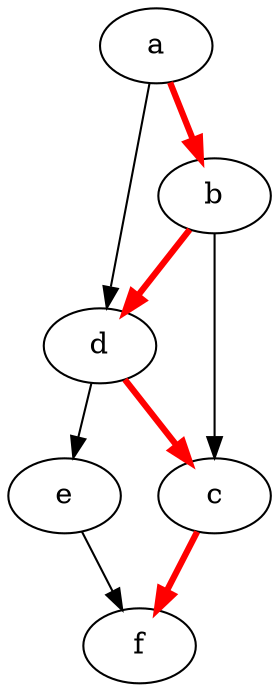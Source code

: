 digraph {
    a -> b -> d -> c -> f[color=red,penwidth=3.0];
    b -> c;
    d -> e;
    e -> f;
    a -> d;
}

